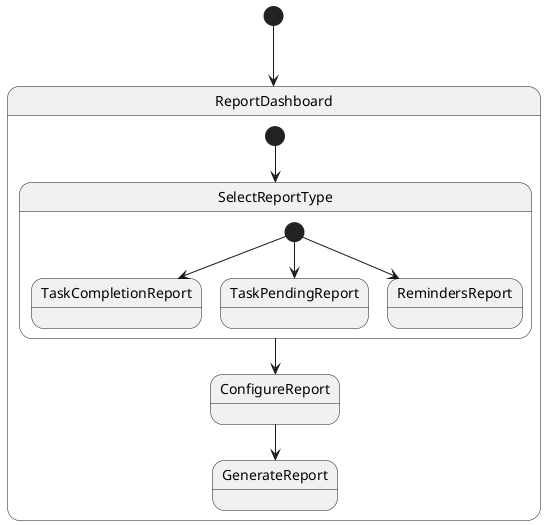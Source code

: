 @startuml Reporting System State Diagram

[*] --> ReportDashboard

state ReportDashboard {
    [*] --> SelectReportType
    SelectReportType --> ConfigureReport
    ConfigureReport --> GenerateReport
}

state SelectReportType {
    [*] --> TaskCompletionReport
    [*] --> TaskPendingReport
    [*] --> RemindersReport
}

@enduml
